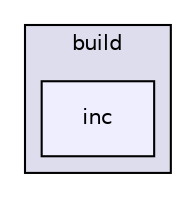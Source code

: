 digraph G {
  compound=true
  node [ fontsize=10, fontname="Helvetica"];
  edge [ labelfontsize=9, labelfontname="Helvetica"];
  subgraph clusterdir_C_3A_2FUsers_2Fsiham_2FDesktop_2FZylinder_2FExemple_5FCylinder_2FCylinderLibrary_2Fbuild_2F {
    graph [ bgcolor="#ddddee", pencolor="black", label="build" fontname="Helvetica", fontsize=10, URL="dir_C_3A_2FUsers_2Fsiham_2FDesktop_2FZylinder_2FExemple_5FCylinder_2FCylinderLibrary_2Fbuild_2F.html"]
  dir_C_3A_2FUsers_2Fsiham_2FDesktop_2FZylinder_2FExemple_5FCylinder_2FCylinderLibrary_2Fbuild_2Finc_2F [shape=box, label="inc", style="filled", fillcolor="#eeeeff", pencolor="black", URL="dir_C_3A_2FUsers_2Fsiham_2FDesktop_2FZylinder_2FExemple_5FCylinder_2FCylinderLibrary_2Fbuild_2Finc_2F.html"];
  }
}
